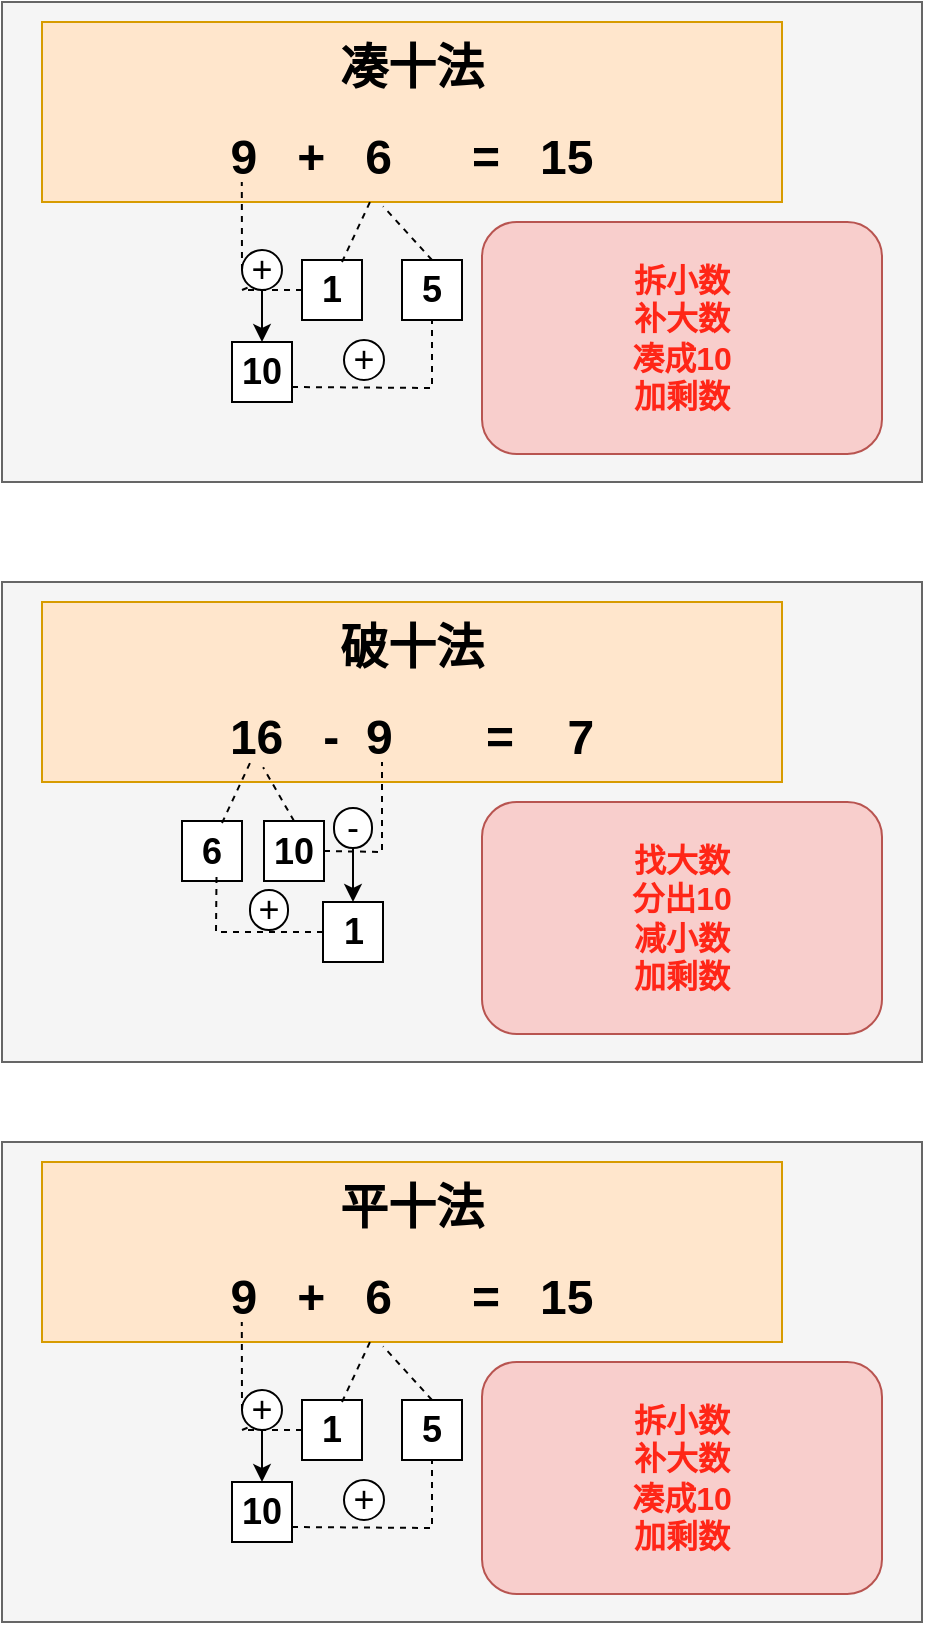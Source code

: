 <mxfile version="22.1.11" type="github">
  <diagram name="第 1 页" id="l7KdkhpSyxvTkMxQmVaT">
    <mxGraphModel dx="784" dy="392" grid="1" gridSize="10" guides="1" tooltips="1" connect="1" arrows="1" fold="1" page="1" pageScale="1" pageWidth="827" pageHeight="1169" math="0" shadow="0">
      <root>
        <mxCell id="0" />
        <mxCell id="1" parent="0" />
        <mxCell id="CvrxvYjm_2S9gg89ooR8-26" value="" style="rounded=0;whiteSpace=wrap;html=1;fillColor=#f5f5f5;fontColor=#333333;strokeColor=#666666;" vertex="1" parent="1">
          <mxGeometry x="120" y="30" width="460" height="240" as="geometry" />
        </mxCell>
        <mxCell id="CvrxvYjm_2S9gg89ooR8-1" value="&lt;h1&gt;凑十法&lt;/h1&gt;&lt;h1&gt;9&amp;nbsp; &amp;nbsp;+&amp;nbsp; &amp;nbsp;6&amp;nbsp; &amp;nbsp; &amp;nbsp; =&amp;nbsp; &amp;nbsp;15&lt;/h1&gt;" style="rounded=0;whiteSpace=wrap;html=1;fillColor=#ffe6cc;strokeColor=#d79b00;align=center;" vertex="1" parent="1">
          <mxGeometry x="140" y="40" width="370" height="90" as="geometry" />
        </mxCell>
        <mxCell id="CvrxvYjm_2S9gg89ooR8-4" value="" style="endArrow=none;dashed=1;html=1;rounded=0;exitX=0.5;exitY=0;exitDx=0;exitDy=0;entryX=0.461;entryY=1.024;entryDx=0;entryDy=0;entryPerimeter=0;" edge="1" parent="1" source="CvrxvYjm_2S9gg89ooR8-6" target="CvrxvYjm_2S9gg89ooR8-1">
          <mxGeometry width="50" height="50" relative="1" as="geometry">
            <mxPoint x="350" y="149" as="sourcePoint" />
            <mxPoint x="314" y="110" as="targetPoint" />
          </mxGeometry>
        </mxCell>
        <mxCell id="CvrxvYjm_2S9gg89ooR8-5" value="&lt;font style=&quot;font-size: 18px;&quot;&gt;&lt;b&gt;1&lt;/b&gt;&lt;/font&gt;" style="whiteSpace=wrap;html=1;aspect=fixed;" vertex="1" parent="1">
          <mxGeometry x="270" y="159" width="30" height="30" as="geometry" />
        </mxCell>
        <mxCell id="CvrxvYjm_2S9gg89ooR8-6" value="&lt;font style=&quot;font-size: 18px;&quot;&gt;&lt;b&gt;5&lt;/b&gt;&lt;/font&gt;" style="whiteSpace=wrap;html=1;aspect=fixed;" vertex="1" parent="1">
          <mxGeometry x="320" y="159" width="30" height="30" as="geometry" />
        </mxCell>
        <mxCell id="CvrxvYjm_2S9gg89ooR8-8" value="" style="endArrow=none;dashed=1;html=1;rounded=0;" edge="1" parent="1" target="CvrxvYjm_2S9gg89ooR8-1">
          <mxGeometry width="50" height="50" relative="1" as="geometry">
            <mxPoint x="290" y="160" as="sourcePoint" />
            <mxPoint x="350" y="140" as="targetPoint" />
          </mxGeometry>
        </mxCell>
        <mxCell id="CvrxvYjm_2S9gg89ooR8-9" value="" style="endArrow=none;dashed=1;html=1;rounded=0;entryX=0.27;entryY=0.889;entryDx=0;entryDy=0;entryPerimeter=0;exitX=0;exitY=0.5;exitDx=0;exitDy=0;" edge="1" parent="1" source="CvrxvYjm_2S9gg89ooR8-11" target="CvrxvYjm_2S9gg89ooR8-1">
          <mxGeometry width="50" height="50" relative="1" as="geometry">
            <mxPoint x="240" y="180" as="sourcePoint" />
            <mxPoint x="250" y="120" as="targetPoint" />
            <Array as="points" />
          </mxGeometry>
        </mxCell>
        <mxCell id="CvrxvYjm_2S9gg89ooR8-13" value="" style="endArrow=none;dashed=1;html=1;rounded=0;entryX=0.27;entryY=0.889;entryDx=0;entryDy=0;entryPerimeter=0;exitX=0;exitY=0.5;exitDx=0;exitDy=0;" edge="1" parent="1" source="CvrxvYjm_2S9gg89ooR8-5" target="CvrxvYjm_2S9gg89ooR8-11">
          <mxGeometry width="50" height="50" relative="1" as="geometry">
            <mxPoint x="270" y="174" as="sourcePoint" />
            <mxPoint x="240" y="120" as="targetPoint" />
            <Array as="points">
              <mxPoint x="240" y="174" />
            </Array>
          </mxGeometry>
        </mxCell>
        <mxCell id="CvrxvYjm_2S9gg89ooR8-11" value="&lt;font style=&quot;font-size: 18px;&quot;&gt;+&lt;/font&gt;" style="rounded=1;whiteSpace=wrap;html=1;labelBorderColor=none;arcSize=50;" vertex="1" parent="1">
          <mxGeometry x="240" y="154" width="20" height="20" as="geometry" />
        </mxCell>
        <mxCell id="CvrxvYjm_2S9gg89ooR8-14" value="&lt;font style=&quot;font-size: 18px;&quot;&gt;&lt;b&gt;10&lt;/b&gt;&lt;/font&gt;" style="whiteSpace=wrap;html=1;aspect=fixed;" vertex="1" parent="1">
          <mxGeometry x="235" y="200" width="30" height="30" as="geometry" />
        </mxCell>
        <mxCell id="CvrxvYjm_2S9gg89ooR8-17" value="" style="endArrow=classic;html=1;rounded=0;exitX=0.5;exitY=1;exitDx=0;exitDy=0;entryX=0.5;entryY=0;entryDx=0;entryDy=0;" edge="1" parent="1" source="CvrxvYjm_2S9gg89ooR8-11" target="CvrxvYjm_2S9gg89ooR8-14">
          <mxGeometry width="50" height="50" relative="1" as="geometry">
            <mxPoint x="265" y="270" as="sourcePoint" />
            <mxPoint x="315" y="220" as="targetPoint" />
          </mxGeometry>
        </mxCell>
        <mxCell id="CvrxvYjm_2S9gg89ooR8-20" value="" style="endArrow=none;dashed=1;html=1;rounded=0;exitX=1;exitY=0.75;exitDx=0;exitDy=0;entryX=0.5;entryY=1;entryDx=0;entryDy=0;" edge="1" parent="1" source="CvrxvYjm_2S9gg89ooR8-14" target="CvrxvYjm_2S9gg89ooR8-6">
          <mxGeometry width="50" height="50" relative="1" as="geometry">
            <mxPoint x="320" y="150" as="sourcePoint" />
            <mxPoint x="370" y="100" as="targetPoint" />
            <Array as="points">
              <mxPoint x="335" y="223" />
            </Array>
          </mxGeometry>
        </mxCell>
        <mxCell id="CvrxvYjm_2S9gg89ooR8-22" value="&lt;font style=&quot;font-size: 18px;&quot;&gt;+&lt;/font&gt;" style="rounded=1;whiteSpace=wrap;html=1;labelBorderColor=none;arcSize=50;" vertex="1" parent="1">
          <mxGeometry x="291" y="199" width="20" height="20" as="geometry" />
        </mxCell>
        <mxCell id="CvrxvYjm_2S9gg89ooR8-23" value="&lt;h5 style=&quot;font-size: 16px;&quot;&gt;&lt;font color=&quot;#ff2617&quot;&gt;&lt;font style=&quot;font-size: 16px;&quot;&gt;拆小数&lt;br&gt;&lt;/font&gt;&lt;font style=&quot;font-size: 16px;&quot;&gt;补大数&lt;br&gt;&lt;/font&gt;&lt;font style=&quot;font-size: 16px;&quot;&gt;凑成10&lt;br&gt;&lt;/font&gt;&lt;font style=&quot;font-size: 16px;&quot;&gt;加剩数&lt;/font&gt;&lt;/font&gt;&lt;/h5&gt;" style="rounded=1;whiteSpace=wrap;html=1;fillColor=#f8cecc;strokeColor=#b85450;" vertex="1" parent="1">
          <mxGeometry x="360" y="140" width="200" height="116" as="geometry" />
        </mxCell>
        <mxCell id="CvrxvYjm_2S9gg89ooR8-27" value="" style="rounded=0;whiteSpace=wrap;html=1;fillColor=#f5f5f5;fontColor=#333333;strokeColor=#666666;" vertex="1" parent="1">
          <mxGeometry x="120" y="320" width="460" height="240" as="geometry" />
        </mxCell>
        <mxCell id="CvrxvYjm_2S9gg89ooR8-28" value="&lt;h1&gt;破十法&lt;/h1&gt;&lt;h1&gt;16&amp;nbsp; &amp;nbsp;-&amp;nbsp; 9&amp;nbsp; &amp;nbsp; &amp;nbsp; &amp;nbsp;=&amp;nbsp; &amp;nbsp; 7&lt;/h1&gt;" style="rounded=0;whiteSpace=wrap;html=1;fillColor=#ffe6cc;strokeColor=#d79b00;align=center;" vertex="1" parent="1">
          <mxGeometry x="140" y="330" width="370" height="90" as="geometry" />
        </mxCell>
        <mxCell id="CvrxvYjm_2S9gg89ooR8-29" value="" style="endArrow=none;dashed=1;html=1;rounded=0;exitX=0.5;exitY=0;exitDx=0;exitDy=0;entryX=0.461;entryY=1.024;entryDx=0;entryDy=0;entryPerimeter=0;" edge="1" parent="1" source="CvrxvYjm_2S9gg89ooR8-31">
          <mxGeometry width="50" height="50" relative="1" as="geometry">
            <mxPoint x="290" y="429.5" as="sourcePoint" />
            <mxPoint x="250.57" y="412.66" as="targetPoint" />
          </mxGeometry>
        </mxCell>
        <mxCell id="CvrxvYjm_2S9gg89ooR8-30" value="&lt;font style=&quot;font-size: 18px;&quot;&gt;&lt;b&gt;6&lt;/b&gt;&lt;/font&gt;" style="whiteSpace=wrap;html=1;aspect=fixed;" vertex="1" parent="1">
          <mxGeometry x="210" y="439.5" width="30" height="30" as="geometry" />
        </mxCell>
        <mxCell id="CvrxvYjm_2S9gg89ooR8-31" value="&lt;font style=&quot;font-size: 18px;&quot;&gt;&lt;b&gt;10&lt;/b&gt;&lt;/font&gt;" style="whiteSpace=wrap;html=1;aspect=fixed;" vertex="1" parent="1">
          <mxGeometry x="251" y="439.5" width="30" height="30" as="geometry" />
        </mxCell>
        <mxCell id="CvrxvYjm_2S9gg89ooR8-32" value="" style="endArrow=none;dashed=1;html=1;rounded=0;" edge="1" parent="1">
          <mxGeometry width="50" height="50" relative="1" as="geometry">
            <mxPoint x="230" y="440.5" as="sourcePoint" />
            <mxPoint x="244" y="410.5" as="targetPoint" />
          </mxGeometry>
        </mxCell>
        <mxCell id="CvrxvYjm_2S9gg89ooR8-36" value="&lt;font style=&quot;font-size: 18px;&quot;&gt;&lt;b&gt;1&lt;/b&gt;&lt;/font&gt;" style="whiteSpace=wrap;html=1;aspect=fixed;" vertex="1" parent="1">
          <mxGeometry x="280.5" y="480" width="30" height="30" as="geometry" />
        </mxCell>
        <mxCell id="CvrxvYjm_2S9gg89ooR8-38" value="" style="endArrow=none;dashed=1;html=1;rounded=0;exitX=1;exitY=0.5;exitDx=0;exitDy=0;" edge="1" parent="1" source="CvrxvYjm_2S9gg89ooR8-31">
          <mxGeometry width="50" height="50" relative="1" as="geometry">
            <mxPoint x="320" y="440" as="sourcePoint" />
            <mxPoint x="310" y="410" as="targetPoint" />
            <Array as="points">
              <mxPoint x="310" y="455" />
            </Array>
          </mxGeometry>
        </mxCell>
        <mxCell id="CvrxvYjm_2S9gg89ooR8-39" value="&lt;font style=&quot;font-size: 18px;&quot;&gt;-&lt;/font&gt;" style="rounded=1;whiteSpace=wrap;html=1;labelBorderColor=none;arcSize=50;" vertex="1" parent="1">
          <mxGeometry x="286" y="433" width="19" height="20" as="geometry" />
        </mxCell>
        <mxCell id="CvrxvYjm_2S9gg89ooR8-40" value="&lt;h5 style=&quot;font-size: 16px;&quot;&gt;&lt;font color=&quot;#ff2617&quot;&gt;&lt;font style=&quot;font-size: 16px;&quot;&gt;找大数&lt;br&gt;&lt;/font&gt;&lt;font style=&quot;font-size: 16px;&quot;&gt;分出10&lt;br&gt;&lt;/font&gt;&lt;font style=&quot;font-size: 16px;&quot;&gt;减小数&lt;br&gt;&lt;/font&gt;&lt;font style=&quot;font-size: 16px;&quot;&gt;加剩数&lt;/font&gt;&lt;/font&gt;&lt;/h5&gt;" style="rounded=1;whiteSpace=wrap;html=1;fillColor=#f8cecc;strokeColor=#b85450;" vertex="1" parent="1">
          <mxGeometry x="360" y="430" width="200" height="116" as="geometry" />
        </mxCell>
        <mxCell id="CvrxvYjm_2S9gg89ooR8-41" value="" style="endArrow=classic;html=1;rounded=0;exitX=0.5;exitY=1;exitDx=0;exitDy=0;entryX=0.5;entryY=0;entryDx=0;entryDy=0;" edge="1" parent="1" source="CvrxvYjm_2S9gg89ooR8-39" target="CvrxvYjm_2S9gg89ooR8-36">
          <mxGeometry width="50" height="50" relative="1" as="geometry">
            <mxPoint x="300" y="460" as="sourcePoint" />
            <mxPoint x="350" y="410" as="targetPoint" />
          </mxGeometry>
        </mxCell>
        <mxCell id="CvrxvYjm_2S9gg89ooR8-43" value="" style="endArrow=none;dashed=1;html=1;rounded=0;entryX=0.576;entryY=0.852;entryDx=0;entryDy=0;entryPerimeter=0;exitX=0;exitY=0.5;exitDx=0;exitDy=0;" edge="1" parent="1" source="CvrxvYjm_2S9gg89ooR8-36" target="CvrxvYjm_2S9gg89ooR8-30">
          <mxGeometry width="50" height="50" relative="1" as="geometry">
            <mxPoint x="300" y="460" as="sourcePoint" />
            <mxPoint x="350" y="410" as="targetPoint" />
            <Array as="points">
              <mxPoint x="227" y="495" />
            </Array>
          </mxGeometry>
        </mxCell>
        <mxCell id="CvrxvYjm_2S9gg89ooR8-44" value="&lt;font style=&quot;font-size: 18px;&quot;&gt;+&lt;/font&gt;" style="rounded=1;whiteSpace=wrap;html=1;labelBorderColor=none;arcSize=50;" vertex="1" parent="1">
          <mxGeometry x="244" y="474" width="19" height="20" as="geometry" />
        </mxCell>
        <mxCell id="CvrxvYjm_2S9gg89ooR8-58" value="" style="rounded=0;whiteSpace=wrap;html=1;fillColor=#f5f5f5;fontColor=#333333;strokeColor=#666666;" vertex="1" parent="1">
          <mxGeometry x="120" y="600" width="460" height="240" as="geometry" />
        </mxCell>
        <mxCell id="CvrxvYjm_2S9gg89ooR8-59" value="&lt;h1&gt;平十法&lt;/h1&gt;&lt;h1&gt;9&amp;nbsp; &amp;nbsp;+&amp;nbsp; &amp;nbsp;6&amp;nbsp; &amp;nbsp; &amp;nbsp; =&amp;nbsp; &amp;nbsp;15&lt;/h1&gt;" style="rounded=0;whiteSpace=wrap;html=1;fillColor=#ffe6cc;strokeColor=#d79b00;align=center;" vertex="1" parent="1">
          <mxGeometry x="140" y="610" width="370" height="90" as="geometry" />
        </mxCell>
        <mxCell id="CvrxvYjm_2S9gg89ooR8-60" value="" style="endArrow=none;dashed=1;html=1;rounded=0;exitX=0.5;exitY=0;exitDx=0;exitDy=0;entryX=0.461;entryY=1.024;entryDx=0;entryDy=0;entryPerimeter=0;" edge="1" parent="1" source="CvrxvYjm_2S9gg89ooR8-62" target="CvrxvYjm_2S9gg89ooR8-59">
          <mxGeometry width="50" height="50" relative="1" as="geometry">
            <mxPoint x="350" y="719" as="sourcePoint" />
            <mxPoint x="314" y="680" as="targetPoint" />
          </mxGeometry>
        </mxCell>
        <mxCell id="CvrxvYjm_2S9gg89ooR8-61" value="&lt;font style=&quot;font-size: 18px;&quot;&gt;&lt;b&gt;1&lt;/b&gt;&lt;/font&gt;" style="whiteSpace=wrap;html=1;aspect=fixed;" vertex="1" parent="1">
          <mxGeometry x="270" y="729" width="30" height="30" as="geometry" />
        </mxCell>
        <mxCell id="CvrxvYjm_2S9gg89ooR8-62" value="&lt;font style=&quot;font-size: 18px;&quot;&gt;&lt;b&gt;5&lt;/b&gt;&lt;/font&gt;" style="whiteSpace=wrap;html=1;aspect=fixed;" vertex="1" parent="1">
          <mxGeometry x="320" y="729" width="30" height="30" as="geometry" />
        </mxCell>
        <mxCell id="CvrxvYjm_2S9gg89ooR8-63" value="" style="endArrow=none;dashed=1;html=1;rounded=0;" edge="1" parent="1" target="CvrxvYjm_2S9gg89ooR8-59">
          <mxGeometry width="50" height="50" relative="1" as="geometry">
            <mxPoint x="290" y="730" as="sourcePoint" />
            <mxPoint x="350" y="710" as="targetPoint" />
          </mxGeometry>
        </mxCell>
        <mxCell id="CvrxvYjm_2S9gg89ooR8-64" value="" style="endArrow=none;dashed=1;html=1;rounded=0;entryX=0.27;entryY=0.889;entryDx=0;entryDy=0;entryPerimeter=0;exitX=0;exitY=0.5;exitDx=0;exitDy=0;" edge="1" parent="1" source="CvrxvYjm_2S9gg89ooR8-66" target="CvrxvYjm_2S9gg89ooR8-59">
          <mxGeometry width="50" height="50" relative="1" as="geometry">
            <mxPoint x="240" y="750" as="sourcePoint" />
            <mxPoint x="250" y="690" as="targetPoint" />
            <Array as="points" />
          </mxGeometry>
        </mxCell>
        <mxCell id="CvrxvYjm_2S9gg89ooR8-65" value="" style="endArrow=none;dashed=1;html=1;rounded=0;entryX=0.27;entryY=0.889;entryDx=0;entryDy=0;entryPerimeter=0;exitX=0;exitY=0.5;exitDx=0;exitDy=0;" edge="1" parent="1" source="CvrxvYjm_2S9gg89ooR8-61" target="CvrxvYjm_2S9gg89ooR8-66">
          <mxGeometry width="50" height="50" relative="1" as="geometry">
            <mxPoint x="270" y="744" as="sourcePoint" />
            <mxPoint x="240" y="690" as="targetPoint" />
            <Array as="points">
              <mxPoint x="240" y="744" />
            </Array>
          </mxGeometry>
        </mxCell>
        <mxCell id="CvrxvYjm_2S9gg89ooR8-66" value="&lt;font style=&quot;font-size: 18px;&quot;&gt;+&lt;/font&gt;" style="rounded=1;whiteSpace=wrap;html=1;labelBorderColor=none;arcSize=50;" vertex="1" parent="1">
          <mxGeometry x="240" y="724" width="20" height="20" as="geometry" />
        </mxCell>
        <mxCell id="CvrxvYjm_2S9gg89ooR8-67" value="&lt;font style=&quot;font-size: 18px;&quot;&gt;&lt;b&gt;10&lt;/b&gt;&lt;/font&gt;" style="whiteSpace=wrap;html=1;aspect=fixed;" vertex="1" parent="1">
          <mxGeometry x="235" y="770" width="30" height="30" as="geometry" />
        </mxCell>
        <mxCell id="CvrxvYjm_2S9gg89ooR8-68" value="" style="endArrow=classic;html=1;rounded=0;exitX=0.5;exitY=1;exitDx=0;exitDy=0;entryX=0.5;entryY=0;entryDx=0;entryDy=0;" edge="1" parent="1" source="CvrxvYjm_2S9gg89ooR8-66" target="CvrxvYjm_2S9gg89ooR8-67">
          <mxGeometry width="50" height="50" relative="1" as="geometry">
            <mxPoint x="265" y="840" as="sourcePoint" />
            <mxPoint x="315" y="790" as="targetPoint" />
          </mxGeometry>
        </mxCell>
        <mxCell id="CvrxvYjm_2S9gg89ooR8-69" value="" style="endArrow=none;dashed=1;html=1;rounded=0;exitX=1;exitY=0.75;exitDx=0;exitDy=0;entryX=0.5;entryY=1;entryDx=0;entryDy=0;" edge="1" parent="1" source="CvrxvYjm_2S9gg89ooR8-67" target="CvrxvYjm_2S9gg89ooR8-62">
          <mxGeometry width="50" height="50" relative="1" as="geometry">
            <mxPoint x="320" y="720" as="sourcePoint" />
            <mxPoint x="370" y="670" as="targetPoint" />
            <Array as="points">
              <mxPoint x="335" y="793" />
            </Array>
          </mxGeometry>
        </mxCell>
        <mxCell id="CvrxvYjm_2S9gg89ooR8-70" value="&lt;font style=&quot;font-size: 18px;&quot;&gt;+&lt;/font&gt;" style="rounded=1;whiteSpace=wrap;html=1;labelBorderColor=none;arcSize=50;" vertex="1" parent="1">
          <mxGeometry x="291" y="769" width="20" height="20" as="geometry" />
        </mxCell>
        <mxCell id="CvrxvYjm_2S9gg89ooR8-71" value="&lt;h5 style=&quot;font-size: 16px;&quot;&gt;&lt;font color=&quot;#ff2617&quot;&gt;&lt;font style=&quot;font-size: 16px;&quot;&gt;拆小数&lt;br&gt;&lt;/font&gt;&lt;font style=&quot;font-size: 16px;&quot;&gt;补大数&lt;br&gt;&lt;/font&gt;&lt;font style=&quot;font-size: 16px;&quot;&gt;凑成10&lt;br&gt;&lt;/font&gt;&lt;font style=&quot;font-size: 16px;&quot;&gt;加剩数&lt;/font&gt;&lt;/font&gt;&lt;/h5&gt;" style="rounded=1;whiteSpace=wrap;html=1;fillColor=#f8cecc;strokeColor=#b85450;" vertex="1" parent="1">
          <mxGeometry x="360" y="710" width="200" height="116" as="geometry" />
        </mxCell>
      </root>
    </mxGraphModel>
  </diagram>
</mxfile>
